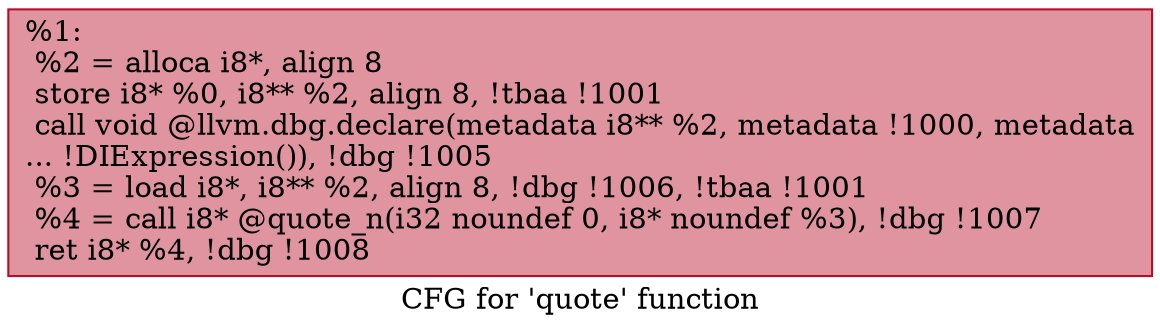 digraph "CFG for 'quote' function" {
	label="CFG for 'quote' function";

	Node0x23106c0 [shape=record,color="#b70d28ff", style=filled, fillcolor="#b70d2870",label="{%1:\l  %2 = alloca i8*, align 8\l  store i8* %0, i8** %2, align 8, !tbaa !1001\l  call void @llvm.dbg.declare(metadata i8** %2, metadata !1000, metadata\l... !DIExpression()), !dbg !1005\l  %3 = load i8*, i8** %2, align 8, !dbg !1006, !tbaa !1001\l  %4 = call i8* @quote_n(i32 noundef 0, i8* noundef %3), !dbg !1007\l  ret i8* %4, !dbg !1008\l}"];
}
